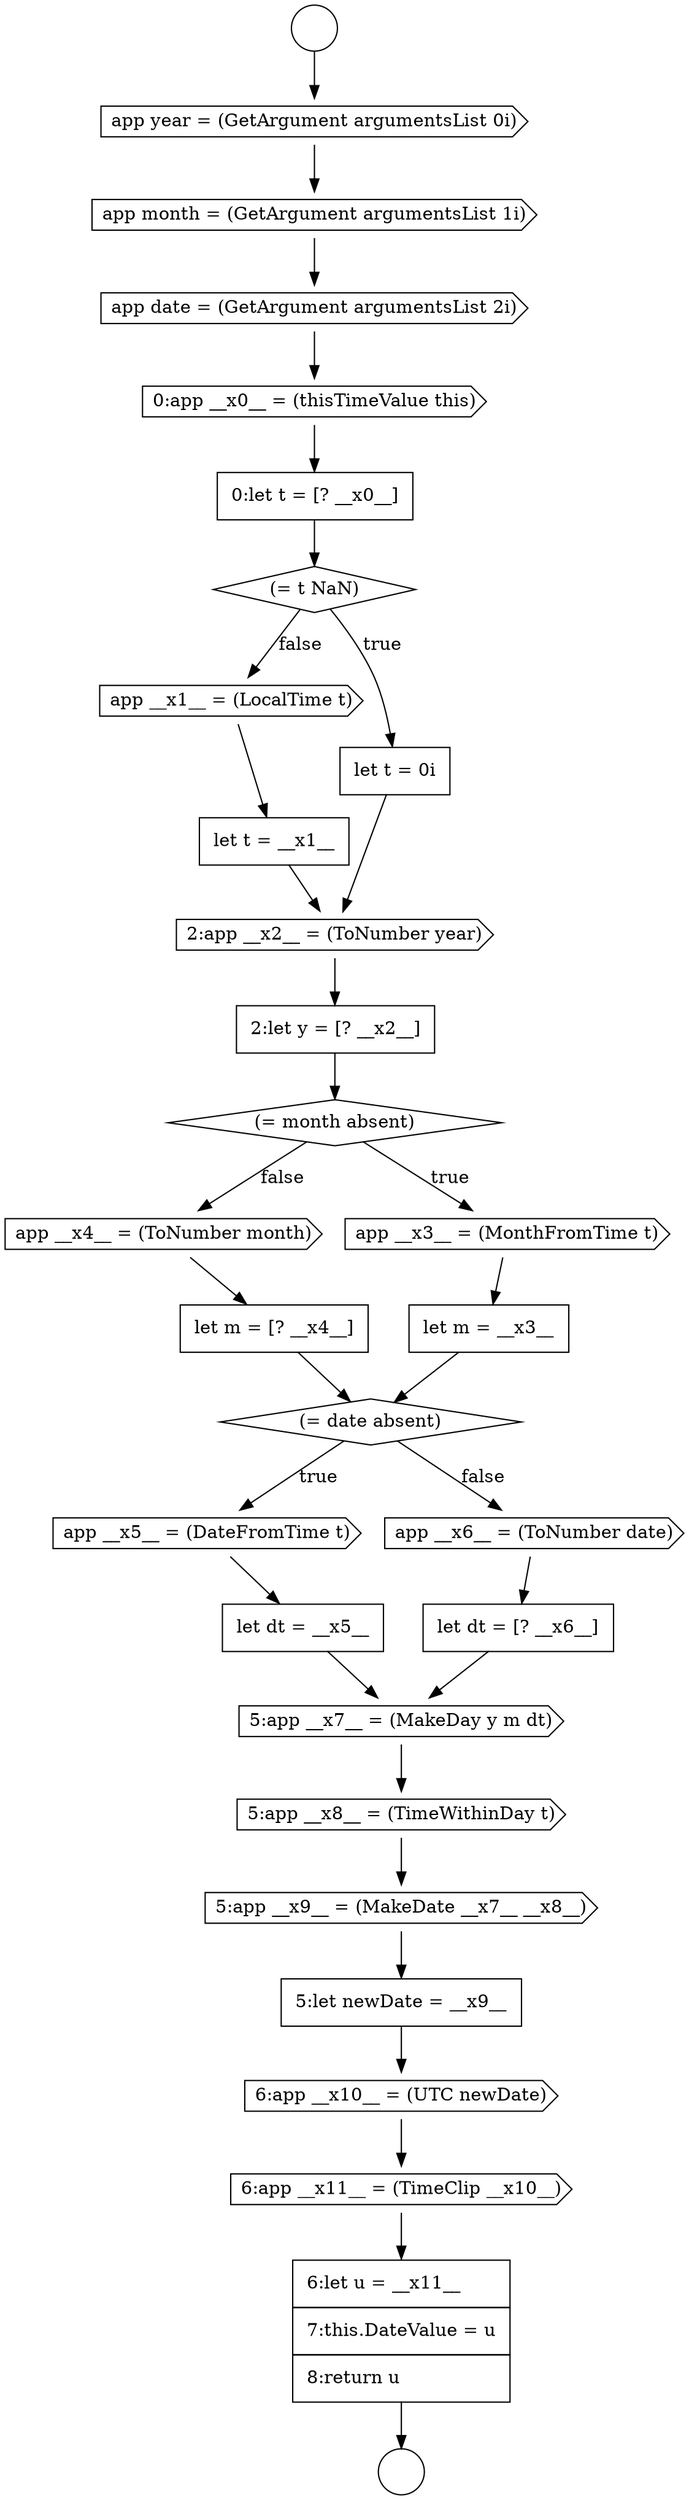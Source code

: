 digraph {
  node12351 [shape=diamond, label=<<font color="black">(= month absent)</font>> color="black" fillcolor="white" style=filled]
  node12340 [shape=cds, label=<<font color="black">app year = (GetArgument argumentsList 0i)</font>> color="black" fillcolor="white" style=filled]
  node12353 [shape=none, margin=0, label=<<font color="black">
    <table border="0" cellborder="1" cellspacing="0" cellpadding="10">
      <tr><td align="left">let m = __x3__</td></tr>
    </table>
  </font>> color="black" fillcolor="white" style=filled]
  node12357 [shape=cds, label=<<font color="black">app __x5__ = (DateFromTime t)</font>> color="black" fillcolor="white" style=filled]
  node12349 [shape=cds, label=<<font color="black">2:app __x2__ = (ToNumber year)</font>> color="black" fillcolor="white" style=filled]
  node12354 [shape=cds, label=<<font color="black">app __x4__ = (ToNumber month)</font>> color="black" fillcolor="white" style=filled]
  node12366 [shape=cds, label=<<font color="black">6:app __x11__ = (TimeClip __x10__)</font>> color="black" fillcolor="white" style=filled]
  node12344 [shape=none, margin=0, label=<<font color="black">
    <table border="0" cellborder="1" cellspacing="0" cellpadding="10">
      <tr><td align="left">0:let t = [? __x0__]</td></tr>
    </table>
  </font>> color="black" fillcolor="white" style=filled]
  node12356 [shape=diamond, label=<<font color="black">(= date absent)</font>> color="black" fillcolor="white" style=filled]
  node12339 [shape=circle label=" " color="black" fillcolor="white" style=filled]
  node12347 [shape=cds, label=<<font color="black">app __x1__ = (LocalTime t)</font>> color="black" fillcolor="white" style=filled]
  node12362 [shape=cds, label=<<font color="black">5:app __x8__ = (TimeWithinDay t)</font>> color="black" fillcolor="white" style=filled]
  node12350 [shape=none, margin=0, label=<<font color="black">
    <table border="0" cellborder="1" cellspacing="0" cellpadding="10">
      <tr><td align="left">2:let y = [? __x2__]</td></tr>
    </table>
  </font>> color="black" fillcolor="white" style=filled]
  node12365 [shape=cds, label=<<font color="black">6:app __x10__ = (UTC newDate)</font>> color="black" fillcolor="white" style=filled]
  node12346 [shape=none, margin=0, label=<<font color="black">
    <table border="0" cellborder="1" cellspacing="0" cellpadding="10">
      <tr><td align="left">let t = 0i</td></tr>
    </table>
  </font>> color="black" fillcolor="white" style=filled]
  node12361 [shape=cds, label=<<font color="black">5:app __x7__ = (MakeDay y m dt)</font>> color="black" fillcolor="white" style=filled]
  node12358 [shape=none, margin=0, label=<<font color="black">
    <table border="0" cellborder="1" cellspacing="0" cellpadding="10">
      <tr><td align="left">let dt = __x5__</td></tr>
    </table>
  </font>> color="black" fillcolor="white" style=filled]
  node12341 [shape=cds, label=<<font color="black">app month = (GetArgument argumentsList 1i)</font>> color="black" fillcolor="white" style=filled]
  node12345 [shape=diamond, label=<<font color="black">(= t NaN)</font>> color="black" fillcolor="white" style=filled]
  node12364 [shape=none, margin=0, label=<<font color="black">
    <table border="0" cellborder="1" cellspacing="0" cellpadding="10">
      <tr><td align="left">5:let newDate = __x9__</td></tr>
    </table>
  </font>> color="black" fillcolor="white" style=filled]
  node12343 [shape=cds, label=<<font color="black">0:app __x0__ = (thisTimeValue this)</font>> color="black" fillcolor="white" style=filled]
  node12360 [shape=none, margin=0, label=<<font color="black">
    <table border="0" cellborder="1" cellspacing="0" cellpadding="10">
      <tr><td align="left">let dt = [? __x6__]</td></tr>
    </table>
  </font>> color="black" fillcolor="white" style=filled]
  node12355 [shape=none, margin=0, label=<<font color="black">
    <table border="0" cellborder="1" cellspacing="0" cellpadding="10">
      <tr><td align="left">let m = [? __x4__]</td></tr>
    </table>
  </font>> color="black" fillcolor="white" style=filled]
  node12338 [shape=circle label=" " color="black" fillcolor="white" style=filled]
  node12367 [shape=none, margin=0, label=<<font color="black">
    <table border="0" cellborder="1" cellspacing="0" cellpadding="10">
      <tr><td align="left">6:let u = __x11__</td></tr>
      <tr><td align="left">7:this.DateValue = u</td></tr>
      <tr><td align="left">8:return u</td></tr>
    </table>
  </font>> color="black" fillcolor="white" style=filled]
  node12342 [shape=cds, label=<<font color="black">app date = (GetArgument argumentsList 2i)</font>> color="black" fillcolor="white" style=filled]
  node12352 [shape=cds, label=<<font color="black">app __x3__ = (MonthFromTime t)</font>> color="black" fillcolor="white" style=filled]
  node12363 [shape=cds, label=<<font color="black">5:app __x9__ = (MakeDate __x7__ __x8__)</font>> color="black" fillcolor="white" style=filled]
  node12348 [shape=none, margin=0, label=<<font color="black">
    <table border="0" cellborder="1" cellspacing="0" cellpadding="10">
      <tr><td align="left">let t = __x1__</td></tr>
    </table>
  </font>> color="black" fillcolor="white" style=filled]
  node12359 [shape=cds, label=<<font color="black">app __x6__ = (ToNumber date)</font>> color="black" fillcolor="white" style=filled]
  node12355 -> node12356 [ color="black"]
  node12363 -> node12364 [ color="black"]
  node12367 -> node12339 [ color="black"]
  node12341 -> node12342 [ color="black"]
  node12352 -> node12353 [ color="black"]
  node12353 -> node12356 [ color="black"]
  node12362 -> node12363 [ color="black"]
  node12340 -> node12341 [ color="black"]
  node12361 -> node12362 [ color="black"]
  node12338 -> node12340 [ color="black"]
  node12344 -> node12345 [ color="black"]
  node12354 -> node12355 [ color="black"]
  node12350 -> node12351 [ color="black"]
  node12360 -> node12361 [ color="black"]
  node12349 -> node12350 [ color="black"]
  node12351 -> node12352 [label=<<font color="black">true</font>> color="black"]
  node12351 -> node12354 [label=<<font color="black">false</font>> color="black"]
  node12356 -> node12357 [label=<<font color="black">true</font>> color="black"]
  node12356 -> node12359 [label=<<font color="black">false</font>> color="black"]
  node12346 -> node12349 [ color="black"]
  node12348 -> node12349 [ color="black"]
  node12358 -> node12361 [ color="black"]
  node12365 -> node12366 [ color="black"]
  node12347 -> node12348 [ color="black"]
  node12359 -> node12360 [ color="black"]
  node12366 -> node12367 [ color="black"]
  node12342 -> node12343 [ color="black"]
  node12345 -> node12346 [label=<<font color="black">true</font>> color="black"]
  node12345 -> node12347 [label=<<font color="black">false</font>> color="black"]
  node12364 -> node12365 [ color="black"]
  node12343 -> node12344 [ color="black"]
  node12357 -> node12358 [ color="black"]
}
